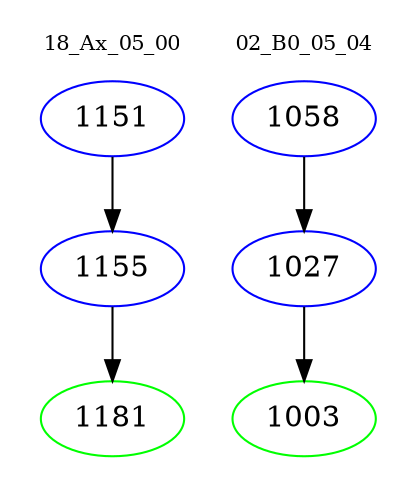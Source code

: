 digraph{
subgraph cluster_0 {
color = white
label = "18_Ax_05_00";
fontsize=10;
T0_1151 [label="1151", color="blue"]
T0_1151 -> T0_1155 [color="black"]
T0_1155 [label="1155", color="blue"]
T0_1155 -> T0_1181 [color="black"]
T0_1181 [label="1181", color="green"]
}
subgraph cluster_1 {
color = white
label = "02_B0_05_04";
fontsize=10;
T1_1058 [label="1058", color="blue"]
T1_1058 -> T1_1027 [color="black"]
T1_1027 [label="1027", color="blue"]
T1_1027 -> T1_1003 [color="black"]
T1_1003 [label="1003", color="green"]
}
}
